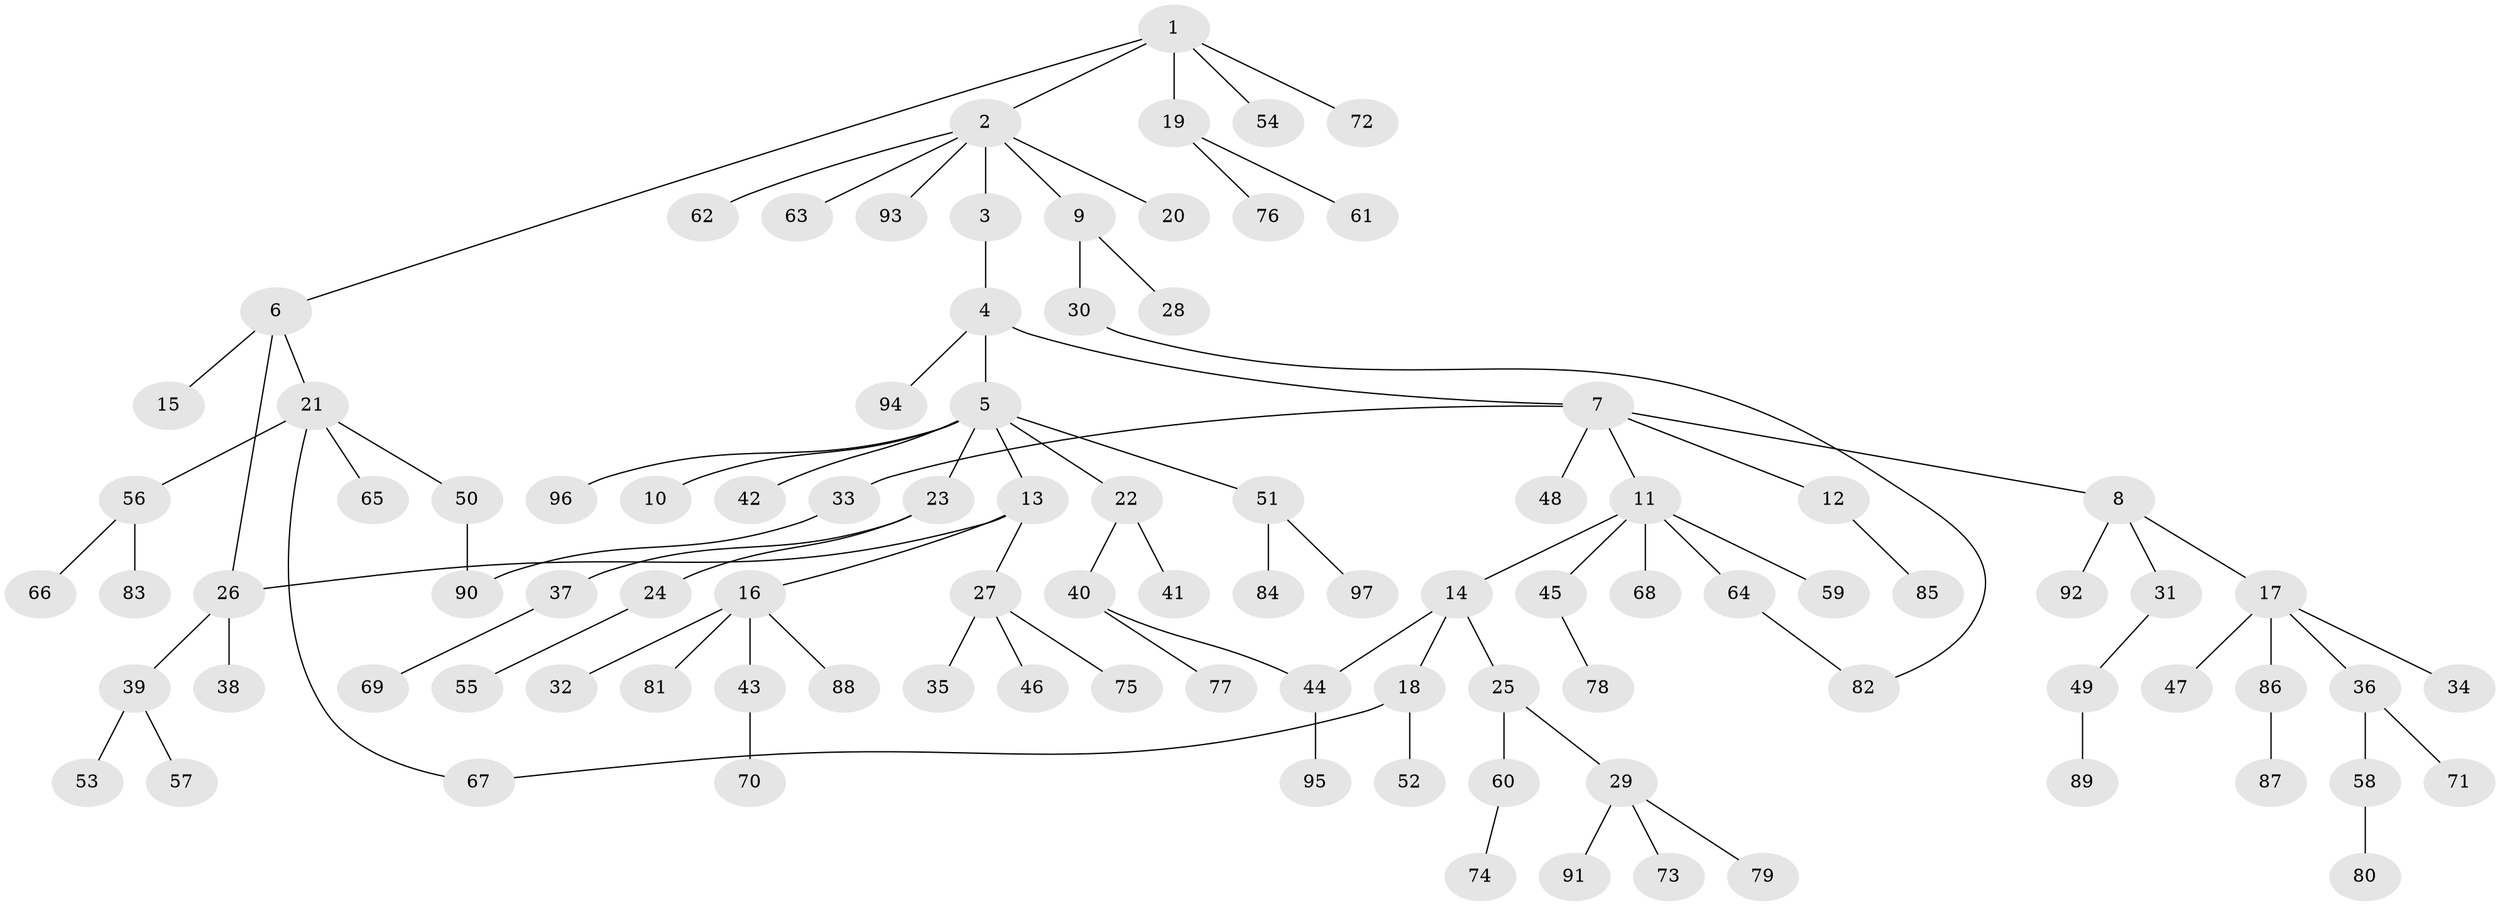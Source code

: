 // coarse degree distribution, {4: 0.11864406779661017, 6: 0.01694915254237288, 2: 0.2542372881355932, 3: 0.13559322033898305, 7: 0.01694915254237288, 5: 0.01694915254237288, 1: 0.4406779661016949}
// Generated by graph-tools (version 1.1) at 2025/48/03/04/25 22:48:54]
// undirected, 97 vertices, 101 edges
graph export_dot {
  node [color=gray90,style=filled];
  1;
  2;
  3;
  4;
  5;
  6;
  7;
  8;
  9;
  10;
  11;
  12;
  13;
  14;
  15;
  16;
  17;
  18;
  19;
  20;
  21;
  22;
  23;
  24;
  25;
  26;
  27;
  28;
  29;
  30;
  31;
  32;
  33;
  34;
  35;
  36;
  37;
  38;
  39;
  40;
  41;
  42;
  43;
  44;
  45;
  46;
  47;
  48;
  49;
  50;
  51;
  52;
  53;
  54;
  55;
  56;
  57;
  58;
  59;
  60;
  61;
  62;
  63;
  64;
  65;
  66;
  67;
  68;
  69;
  70;
  71;
  72;
  73;
  74;
  75;
  76;
  77;
  78;
  79;
  80;
  81;
  82;
  83;
  84;
  85;
  86;
  87;
  88;
  89;
  90;
  91;
  92;
  93;
  94;
  95;
  96;
  97;
  1 -- 2;
  1 -- 6;
  1 -- 19;
  1 -- 54;
  1 -- 72;
  2 -- 3;
  2 -- 9;
  2 -- 20;
  2 -- 62;
  2 -- 63;
  2 -- 93;
  3 -- 4;
  4 -- 5;
  4 -- 7;
  4 -- 94;
  5 -- 10;
  5 -- 13;
  5 -- 22;
  5 -- 23;
  5 -- 42;
  5 -- 51;
  5 -- 96;
  6 -- 15;
  6 -- 21;
  6 -- 26;
  7 -- 8;
  7 -- 11;
  7 -- 12;
  7 -- 33;
  7 -- 48;
  8 -- 17;
  8 -- 31;
  8 -- 92;
  9 -- 28;
  9 -- 30;
  11 -- 14;
  11 -- 45;
  11 -- 59;
  11 -- 64;
  11 -- 68;
  12 -- 85;
  13 -- 16;
  13 -- 27;
  13 -- 26;
  14 -- 18;
  14 -- 25;
  14 -- 44;
  16 -- 32;
  16 -- 43;
  16 -- 81;
  16 -- 88;
  17 -- 34;
  17 -- 36;
  17 -- 47;
  17 -- 86;
  18 -- 52;
  18 -- 67;
  19 -- 61;
  19 -- 76;
  21 -- 50;
  21 -- 56;
  21 -- 65;
  21 -- 67;
  22 -- 40;
  22 -- 41;
  23 -- 24;
  23 -- 37;
  24 -- 55;
  25 -- 29;
  25 -- 60;
  26 -- 38;
  26 -- 39;
  27 -- 35;
  27 -- 46;
  27 -- 75;
  29 -- 73;
  29 -- 79;
  29 -- 91;
  30 -- 82;
  31 -- 49;
  33 -- 90;
  36 -- 58;
  36 -- 71;
  37 -- 69;
  39 -- 53;
  39 -- 57;
  40 -- 44;
  40 -- 77;
  43 -- 70;
  44 -- 95;
  45 -- 78;
  49 -- 89;
  50 -- 90;
  51 -- 84;
  51 -- 97;
  56 -- 66;
  56 -- 83;
  58 -- 80;
  60 -- 74;
  64 -- 82;
  86 -- 87;
}
